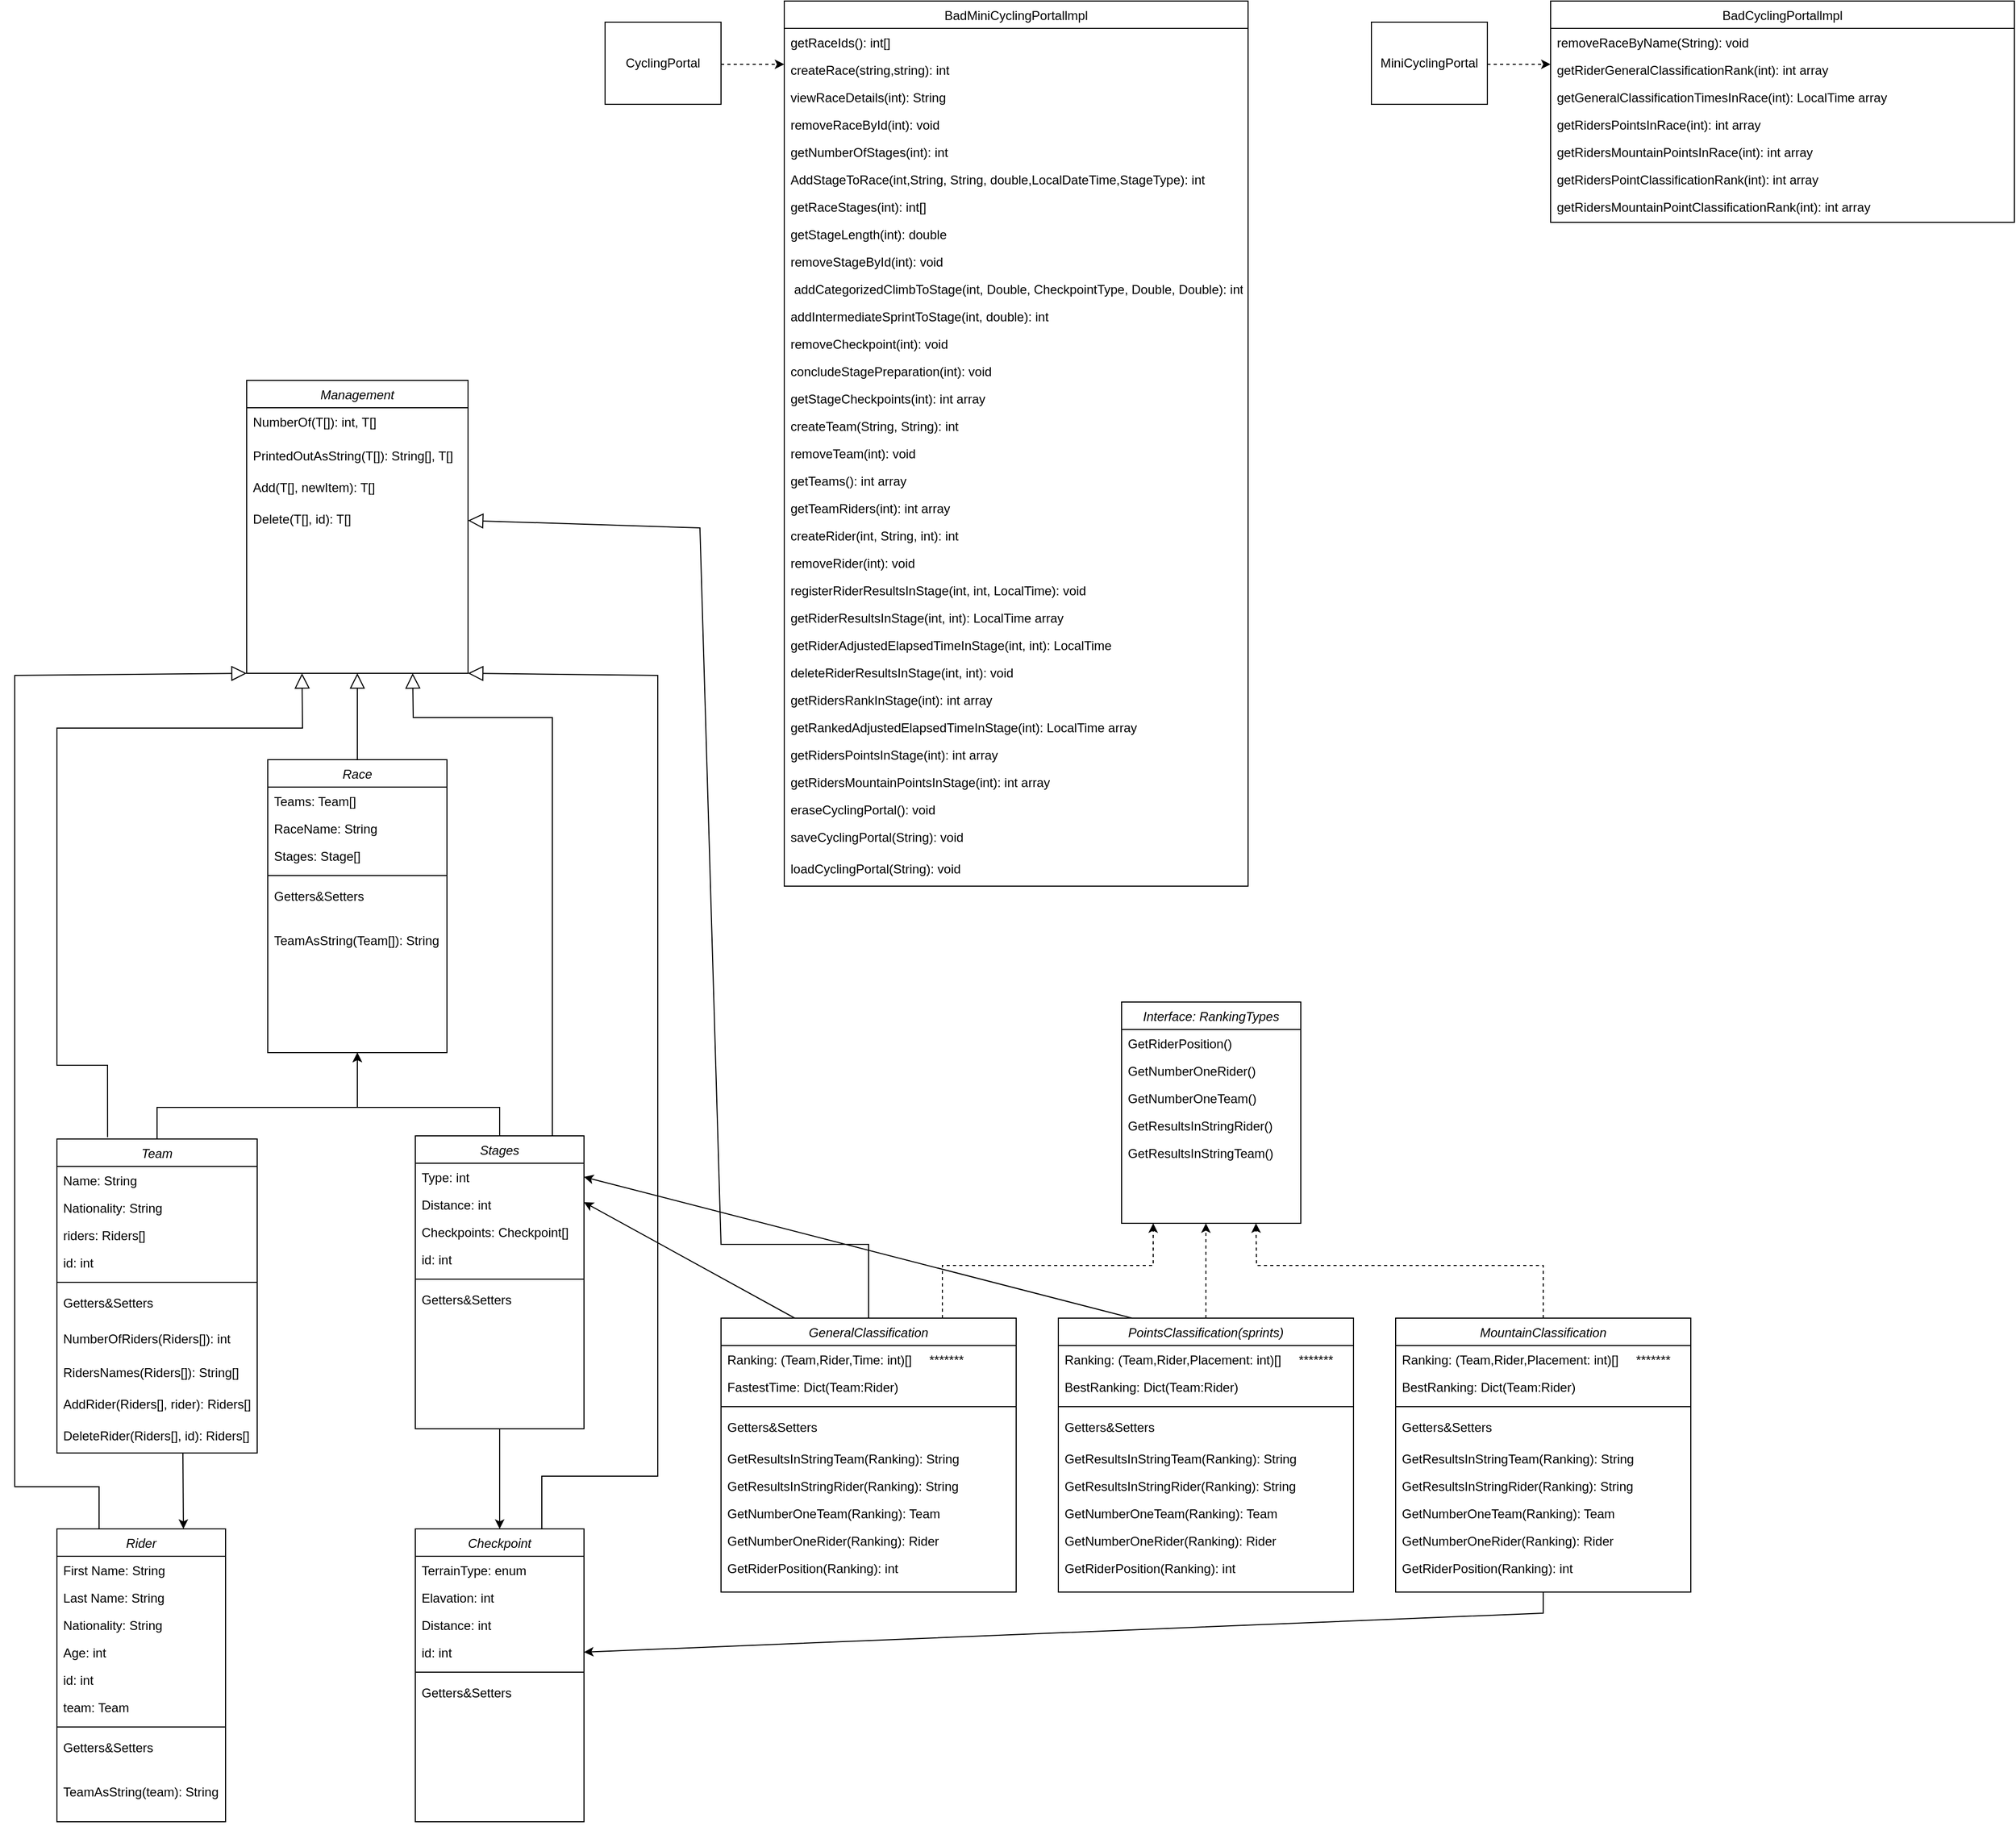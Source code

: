 <mxfile version="24.0.0" type="google">
  <diagram id="C5RBs43oDa-KdzZeNtuy" name="Page-1">
    <mxGraphModel grid="1" page="1" gridSize="10" guides="1" tooltips="1" connect="1" arrows="1" fold="1" pageScale="1" pageWidth="827" pageHeight="1169" math="0" shadow="0">
      <root>
        <mxCell id="WIyWlLk6GJQsqaUBKTNV-0" />
        <mxCell id="WIyWlLk6GJQsqaUBKTNV-1" parent="WIyWlLk6GJQsqaUBKTNV-0" />
        <mxCell id="zkfFHV4jXpPFQw0GAbJ--17" value="BadMiniCyclingPortallmpl" style="swimlane;fontStyle=0;align=center;verticalAlign=top;childLayout=stackLayout;horizontal=1;startSize=26;horizontalStack=0;resizeParent=1;resizeLast=0;collapsible=1;marginBottom=0;rounded=0;shadow=0;strokeWidth=1;" vertex="1" parent="WIyWlLk6GJQsqaUBKTNV-1">
          <mxGeometry x="100" y="30" width="440" height="840" as="geometry">
            <mxRectangle x="550" y="140" width="160" height="26" as="alternateBounds" />
          </mxGeometry>
        </mxCell>
        <mxCell id="zkfFHV4jXpPFQw0GAbJ--18" value="getRaceIds(): int[]" style="text;align=left;verticalAlign=top;spacingLeft=4;spacingRight=4;overflow=hidden;rotatable=0;points=[[0,0.5],[1,0.5]];portConstraint=eastwest;" vertex="1" parent="zkfFHV4jXpPFQw0GAbJ--17">
          <mxGeometry y="26" width="440" height="26" as="geometry" />
        </mxCell>
        <mxCell id="zkfFHV4jXpPFQw0GAbJ--19" value="createRace(string,string): int" style="text;align=left;verticalAlign=top;spacingLeft=4;spacingRight=4;overflow=hidden;rotatable=0;points=[[0,0.5],[1,0.5]];portConstraint=eastwest;rounded=0;shadow=0;html=0;" vertex="1" parent="zkfFHV4jXpPFQw0GAbJ--17">
          <mxGeometry y="52" width="440" height="26" as="geometry" />
        </mxCell>
        <mxCell id="zkfFHV4jXpPFQw0GAbJ--20" value="viewRaceDetails(int): String" style="text;align=left;verticalAlign=top;spacingLeft=4;spacingRight=4;overflow=hidden;rotatable=0;points=[[0,0.5],[1,0.5]];portConstraint=eastwest;rounded=0;shadow=0;html=0;" vertex="1" parent="zkfFHV4jXpPFQw0GAbJ--17">
          <mxGeometry y="78" width="440" height="26" as="geometry" />
        </mxCell>
        <mxCell id="zkfFHV4jXpPFQw0GAbJ--21" value="removeRaceById(int): void" style="text;align=left;verticalAlign=top;spacingLeft=4;spacingRight=4;overflow=hidden;rotatable=0;points=[[0,0.5],[1,0.5]];portConstraint=eastwest;rounded=0;shadow=0;html=0;" vertex="1" parent="zkfFHV4jXpPFQw0GAbJ--17">
          <mxGeometry y="104" width="440" height="26" as="geometry" />
        </mxCell>
        <mxCell id="zkfFHV4jXpPFQw0GAbJ--22" value="getNumberOfStages(int): int &#xa;" style="text;align=left;verticalAlign=top;spacingLeft=4;spacingRight=4;overflow=hidden;rotatable=0;points=[[0,0.5],[1,0.5]];portConstraint=eastwest;rounded=0;shadow=0;html=0;" vertex="1" parent="zkfFHV4jXpPFQw0GAbJ--17">
          <mxGeometry y="130" width="440" height="26" as="geometry" />
        </mxCell>
        <mxCell id="aWNSSflleup9wWjrLawX-42" value="AddStageToRace(int,String, String, double,LocalDateTime,StageType): int &#xa;" style="text;align=left;verticalAlign=top;spacingLeft=4;spacingRight=4;overflow=hidden;rotatable=0;points=[[0,0.5],[1,0.5]];portConstraint=eastwest;rounded=0;shadow=0;html=0;" vertex="1" parent="zkfFHV4jXpPFQw0GAbJ--17">
          <mxGeometry y="156" width="440" height="26" as="geometry" />
        </mxCell>
        <mxCell id="aWNSSflleup9wWjrLawX-43" value="getRaceStages(int): int[]" style="text;align=left;verticalAlign=top;spacingLeft=4;spacingRight=4;overflow=hidden;rotatable=0;points=[[0,0.5],[1,0.5]];portConstraint=eastwest;rounded=0;shadow=0;html=0;" vertex="1" parent="zkfFHV4jXpPFQw0GAbJ--17">
          <mxGeometry y="182" width="440" height="26" as="geometry" />
        </mxCell>
        <mxCell id="aWNSSflleup9wWjrLawX-44" value="getStageLength(int): double" style="text;align=left;verticalAlign=top;spacingLeft=4;spacingRight=4;overflow=hidden;rotatable=0;points=[[0,0.5],[1,0.5]];portConstraint=eastwest;rounded=0;shadow=0;html=0;" vertex="1" parent="zkfFHV4jXpPFQw0GAbJ--17">
          <mxGeometry y="208" width="440" height="26" as="geometry" />
        </mxCell>
        <mxCell id="aWNSSflleup9wWjrLawX-45" value="removeStageById(int): void&#xa;" style="text;align=left;verticalAlign=top;spacingLeft=4;spacingRight=4;overflow=hidden;rotatable=0;points=[[0,0.5],[1,0.5]];portConstraint=eastwest;rounded=0;shadow=0;html=0;" vertex="1" parent="zkfFHV4jXpPFQw0GAbJ--17">
          <mxGeometry y="234" width="440" height="26" as="geometry" />
        </mxCell>
        <mxCell id="qLTVdEFaLlppkx6XKRaZ-4" value=" addCategorizedClimbToStage(int, Double, CheckpointType, Double, Double): int" style="text;align=left;verticalAlign=top;spacingLeft=4;spacingRight=4;overflow=hidden;rotatable=0;points=[[0,0.5],[1,0.5]];portConstraint=eastwest;rounded=0;shadow=0;html=0;" vertex="1" parent="zkfFHV4jXpPFQw0GAbJ--17">
          <mxGeometry y="260" width="440" height="26" as="geometry" />
        </mxCell>
        <mxCell id="qLTVdEFaLlppkx6XKRaZ-3" value="addIntermediateSprintToStage(int, double): int" style="text;align=left;verticalAlign=top;spacingLeft=4;spacingRight=4;overflow=hidden;rotatable=0;points=[[0,0.5],[1,0.5]];portConstraint=eastwest;rounded=0;shadow=0;html=0;" vertex="1" parent="zkfFHV4jXpPFQw0GAbJ--17">
          <mxGeometry y="286" width="440" height="26" as="geometry" />
        </mxCell>
        <mxCell id="qLTVdEFaLlppkx6XKRaZ-1" value="removeCheckpoint(int): void" style="text;align=left;verticalAlign=top;spacingLeft=4;spacingRight=4;overflow=hidden;rotatable=0;points=[[0,0.5],[1,0.5]];portConstraint=eastwest;rounded=0;shadow=0;html=0;" vertex="1" parent="zkfFHV4jXpPFQw0GAbJ--17">
          <mxGeometry y="312" width="440" height="26" as="geometry" />
        </mxCell>
        <mxCell id="qLTVdEFaLlppkx6XKRaZ-2" value="concludeStagePreparation(int): void" style="text;align=left;verticalAlign=top;spacingLeft=4;spacingRight=4;overflow=hidden;rotatable=0;points=[[0,0.5],[1,0.5]];portConstraint=eastwest;rounded=0;shadow=0;html=0;" vertex="1" parent="zkfFHV4jXpPFQw0GAbJ--17">
          <mxGeometry y="338" width="440" height="26" as="geometry" />
        </mxCell>
        <mxCell id="qLTVdEFaLlppkx6XKRaZ-0" value="getStageCheckpoints(int): int array" style="text;align=left;verticalAlign=top;spacingLeft=4;spacingRight=4;overflow=hidden;rotatable=0;points=[[0,0.5],[1,0.5]];portConstraint=eastwest;rounded=0;shadow=0;html=0;" vertex="1" parent="zkfFHV4jXpPFQw0GAbJ--17">
          <mxGeometry y="364" width="440" height="26" as="geometry" />
        </mxCell>
        <mxCell id="qLTVdEFaLlppkx6XKRaZ-10" value="createTeam(String, String): int" style="text;align=left;verticalAlign=top;spacingLeft=4;spacingRight=4;overflow=hidden;rotatable=0;points=[[0,0.5],[1,0.5]];portConstraint=eastwest;rounded=0;shadow=0;html=0;" vertex="1" parent="zkfFHV4jXpPFQw0GAbJ--17">
          <mxGeometry y="390" width="440" height="26" as="geometry" />
        </mxCell>
        <mxCell id="qLTVdEFaLlppkx6XKRaZ-9" value="removeTeam(int): void" style="text;align=left;verticalAlign=top;spacingLeft=4;spacingRight=4;overflow=hidden;rotatable=0;points=[[0,0.5],[1,0.5]];portConstraint=eastwest;rounded=0;shadow=0;html=0;" vertex="1" parent="zkfFHV4jXpPFQw0GAbJ--17">
          <mxGeometry y="416" width="440" height="26" as="geometry" />
        </mxCell>
        <mxCell id="qLTVdEFaLlppkx6XKRaZ-8" value="getTeams(): int array" style="text;align=left;verticalAlign=top;spacingLeft=4;spacingRight=4;overflow=hidden;rotatable=0;points=[[0,0.5],[1,0.5]];portConstraint=eastwest;rounded=0;shadow=0;html=0;" vertex="1" parent="zkfFHV4jXpPFQw0GAbJ--17">
          <mxGeometry y="442" width="440" height="26" as="geometry" />
        </mxCell>
        <mxCell id="qLTVdEFaLlppkx6XKRaZ-7" value="getTeamRiders(int): int array" style="text;align=left;verticalAlign=top;spacingLeft=4;spacingRight=4;overflow=hidden;rotatable=0;points=[[0,0.5],[1,0.5]];portConstraint=eastwest;rounded=0;shadow=0;html=0;" vertex="1" parent="zkfFHV4jXpPFQw0GAbJ--17">
          <mxGeometry y="468" width="440" height="26" as="geometry" />
        </mxCell>
        <mxCell id="qLTVdEFaLlppkx6XKRaZ-6" value="createRider(int, String, int): int" style="text;align=left;verticalAlign=top;spacingLeft=4;spacingRight=4;overflow=hidden;rotatable=0;points=[[0,0.5],[1,0.5]];portConstraint=eastwest;rounded=0;shadow=0;html=0;" vertex="1" parent="zkfFHV4jXpPFQw0GAbJ--17">
          <mxGeometry y="494" width="440" height="26" as="geometry" />
        </mxCell>
        <mxCell id="qLTVdEFaLlppkx6XKRaZ-5" value="removeRider(int): void" style="text;align=left;verticalAlign=top;spacingLeft=4;spacingRight=4;overflow=hidden;rotatable=0;points=[[0,0.5],[1,0.5]];portConstraint=eastwest;rounded=0;shadow=0;html=0;" vertex="1" parent="zkfFHV4jXpPFQw0GAbJ--17">
          <mxGeometry y="520" width="440" height="26" as="geometry" />
        </mxCell>
        <mxCell id="qLTVdEFaLlppkx6XKRaZ-13" value="registerRiderResultsInStage(int, int, LocalTime): void" style="text;align=left;verticalAlign=top;spacingLeft=4;spacingRight=4;overflow=hidden;rotatable=0;points=[[0,0.5],[1,0.5]];portConstraint=eastwest;rounded=0;shadow=0;html=0;" vertex="1" parent="zkfFHV4jXpPFQw0GAbJ--17">
          <mxGeometry y="546" width="440" height="26" as="geometry" />
        </mxCell>
        <mxCell id="qLTVdEFaLlppkx6XKRaZ-12" value="getRiderResultsInStage(int, int): LocalTime array" style="text;align=left;verticalAlign=top;spacingLeft=4;spacingRight=4;overflow=hidden;rotatable=0;points=[[0,0.5],[1,0.5]];portConstraint=eastwest;rounded=0;shadow=0;html=0;" vertex="1" parent="zkfFHV4jXpPFQw0GAbJ--17">
          <mxGeometry y="572" width="440" height="26" as="geometry" />
        </mxCell>
        <mxCell id="qLTVdEFaLlppkx6XKRaZ-11" value="getRiderAdjustedElapsedTimeInStage(int, int): LocalTime" style="text;align=left;verticalAlign=top;spacingLeft=4;spacingRight=4;overflow=hidden;rotatable=0;points=[[0,0.5],[1,0.5]];portConstraint=eastwest;rounded=0;shadow=0;html=0;" vertex="1" parent="zkfFHV4jXpPFQw0GAbJ--17">
          <mxGeometry y="598" width="440" height="26" as="geometry" />
        </mxCell>
        <mxCell id="qLTVdEFaLlppkx6XKRaZ-14" value="deleteRiderResultsInStage(int, int): void" style="text;align=left;verticalAlign=top;spacingLeft=4;spacingRight=4;overflow=hidden;rotatable=0;points=[[0,0.5],[1,0.5]];portConstraint=eastwest;rounded=0;shadow=0;html=0;" vertex="1" parent="zkfFHV4jXpPFQw0GAbJ--17">
          <mxGeometry y="624" width="440" height="26" as="geometry" />
        </mxCell>
        <mxCell id="qLTVdEFaLlppkx6XKRaZ-16" value="getRidersRankInStage(int): int array" style="text;align=left;verticalAlign=top;spacingLeft=4;spacingRight=4;overflow=hidden;rotatable=0;points=[[0,0.5],[1,0.5]];portConstraint=eastwest;rounded=0;shadow=0;html=0;" vertex="1" parent="zkfFHV4jXpPFQw0GAbJ--17">
          <mxGeometry y="650" width="440" height="26" as="geometry" />
        </mxCell>
        <mxCell id="qLTVdEFaLlppkx6XKRaZ-17" value="getRankedAdjustedElapsedTimeInStage(int): LocalTime array" style="text;align=left;verticalAlign=top;spacingLeft=4;spacingRight=4;overflow=hidden;rotatable=0;points=[[0,0.5],[1,0.5]];portConstraint=eastwest;rounded=0;shadow=0;html=0;" vertex="1" parent="zkfFHV4jXpPFQw0GAbJ--17">
          <mxGeometry y="676" width="440" height="26" as="geometry" />
        </mxCell>
        <mxCell id="qLTVdEFaLlppkx6XKRaZ-18" value="getRidersPointsInStage(int): int array" style="text;align=left;verticalAlign=top;spacingLeft=4;spacingRight=4;overflow=hidden;rotatable=0;points=[[0,0.5],[1,0.5]];portConstraint=eastwest;rounded=0;shadow=0;html=0;" vertex="1" parent="zkfFHV4jXpPFQw0GAbJ--17">
          <mxGeometry y="702" width="440" height="26" as="geometry" />
        </mxCell>
        <mxCell id="qLTVdEFaLlppkx6XKRaZ-19" value="getRidersMountainPointsInStage(int): int array" style="text;align=left;verticalAlign=top;spacingLeft=4;spacingRight=4;overflow=hidden;rotatable=0;points=[[0,0.5],[1,0.5]];portConstraint=eastwest;rounded=0;shadow=0;html=0;" vertex="1" parent="zkfFHV4jXpPFQw0GAbJ--17">
          <mxGeometry y="728" width="440" height="26" as="geometry" />
        </mxCell>
        <mxCell id="qLTVdEFaLlppkx6XKRaZ-20" value="eraseCyclingPortal(): void" style="text;align=left;verticalAlign=top;spacingLeft=4;spacingRight=4;overflow=hidden;rotatable=0;points=[[0,0.5],[1,0.5]];portConstraint=eastwest;rounded=0;shadow=0;html=0;" vertex="1" parent="zkfFHV4jXpPFQw0GAbJ--17">
          <mxGeometry y="754" width="440" height="26" as="geometry" />
        </mxCell>
        <mxCell id="qLTVdEFaLlppkx6XKRaZ-21" value="saveCyclingPortal(String): void" style="text;align=left;verticalAlign=top;spacingLeft=4;spacingRight=4;overflow=hidden;rotatable=0;points=[[0,0.5],[1,0.5]];portConstraint=eastwest;rounded=0;shadow=0;html=0;" vertex="1" parent="zkfFHV4jXpPFQw0GAbJ--17">
          <mxGeometry y="780" width="440" height="30" as="geometry" />
        </mxCell>
        <mxCell id="qLTVdEFaLlppkx6XKRaZ-23" value="loadCyclingPortal(String): void" style="text;align=left;verticalAlign=top;spacingLeft=4;spacingRight=4;overflow=hidden;rotatable=0;points=[[0,0.5],[1,0.5]];portConstraint=eastwest;rounded=0;shadow=0;html=0;" vertex="1" parent="zkfFHV4jXpPFQw0GAbJ--17">
          <mxGeometry y="810" width="440" height="30" as="geometry" />
        </mxCell>
        <mxCell id="aWNSSflleup9wWjrLawX-31" value="CyclingPortal" style="rounded=0;whiteSpace=wrap;html=1;" vertex="1" parent="WIyWlLk6GJQsqaUBKTNV-1">
          <mxGeometry x="-70" y="50" width="110" height="78" as="geometry" />
        </mxCell>
        <mxCell id="aWNSSflleup9wWjrLawX-32" value="" style="endArrow=classic;html=1;rounded=0;dashed=1;" edge="1" parent="WIyWlLk6GJQsqaUBKTNV-1">
          <mxGeometry width="50" height="50" relative="1" as="geometry">
            <mxPoint x="40" y="90" as="sourcePoint" />
            <mxPoint x="100" y="90" as="targetPoint" />
          </mxGeometry>
        </mxCell>
        <mxCell id="qLTVdEFaLlppkx6XKRaZ-24" value="BadCyclingPortallmpl" style="swimlane;fontStyle=0;align=center;verticalAlign=top;childLayout=stackLayout;horizontal=1;startSize=26;horizontalStack=0;resizeParent=1;resizeLast=0;collapsible=1;marginBottom=0;rounded=0;shadow=0;strokeWidth=1;" vertex="1" parent="WIyWlLk6GJQsqaUBKTNV-1">
          <mxGeometry x="827" y="30" width="440" height="210" as="geometry">
            <mxRectangle x="550" y="140" width="160" height="26" as="alternateBounds" />
          </mxGeometry>
        </mxCell>
        <mxCell id="qLTVdEFaLlppkx6XKRaZ-25" value="removeRaceByName(String): void" style="text;align=left;verticalAlign=top;spacingLeft=4;spacingRight=4;overflow=hidden;rotatable=0;points=[[0,0.5],[1,0.5]];portConstraint=eastwest;" vertex="1" parent="qLTVdEFaLlppkx6XKRaZ-24">
          <mxGeometry y="26" width="440" height="26" as="geometry" />
        </mxCell>
        <mxCell id="qLTVdEFaLlppkx6XKRaZ-26" value="getRiderGeneralClassificationRank(int): int array" style="text;align=left;verticalAlign=top;spacingLeft=4;spacingRight=4;overflow=hidden;rotatable=0;points=[[0,0.5],[1,0.5]];portConstraint=eastwest;rounded=0;shadow=0;html=0;" vertex="1" parent="qLTVdEFaLlppkx6XKRaZ-24">
          <mxGeometry y="52" width="440" height="26" as="geometry" />
        </mxCell>
        <mxCell id="qLTVdEFaLlppkx6XKRaZ-27" value="getGeneralClassificationTimesInRace(int): LocalTime array" style="text;align=left;verticalAlign=top;spacingLeft=4;spacingRight=4;overflow=hidden;rotatable=0;points=[[0,0.5],[1,0.5]];portConstraint=eastwest;rounded=0;shadow=0;html=0;" vertex="1" parent="qLTVdEFaLlppkx6XKRaZ-24">
          <mxGeometry y="78" width="440" height="26" as="geometry" />
        </mxCell>
        <mxCell id="qLTVdEFaLlppkx6XKRaZ-28" value="getRidersPointsInRace(int): int array" style="text;align=left;verticalAlign=top;spacingLeft=4;spacingRight=4;overflow=hidden;rotatable=0;points=[[0,0.5],[1,0.5]];portConstraint=eastwest;rounded=0;shadow=0;html=0;" vertex="1" parent="qLTVdEFaLlppkx6XKRaZ-24">
          <mxGeometry y="104" width="440" height="26" as="geometry" />
        </mxCell>
        <mxCell id="qLTVdEFaLlppkx6XKRaZ-29" value="getRidersMountainPointsInRace(int): int array" style="text;align=left;verticalAlign=top;spacingLeft=4;spacingRight=4;overflow=hidden;rotatable=0;points=[[0,0.5],[1,0.5]];portConstraint=eastwest;rounded=0;shadow=0;html=0;" vertex="1" parent="qLTVdEFaLlppkx6XKRaZ-24">
          <mxGeometry y="130" width="440" height="26" as="geometry" />
        </mxCell>
        <mxCell id="qLTVdEFaLlppkx6XKRaZ-30" value="getRidersPointClassificationRank(int): int array" style="text;align=left;verticalAlign=top;spacingLeft=4;spacingRight=4;overflow=hidden;rotatable=0;points=[[0,0.5],[1,0.5]];portConstraint=eastwest;rounded=0;shadow=0;html=0;" vertex="1" parent="qLTVdEFaLlppkx6XKRaZ-24">
          <mxGeometry y="156" width="440" height="26" as="geometry" />
        </mxCell>
        <mxCell id="qLTVdEFaLlppkx6XKRaZ-31" value="getRidersMountainPointClassificationRank(int): int array" style="text;align=left;verticalAlign=top;spacingLeft=4;spacingRight=4;overflow=hidden;rotatable=0;points=[[0,0.5],[1,0.5]];portConstraint=eastwest;rounded=0;shadow=0;html=0;" vertex="1" parent="qLTVdEFaLlppkx6XKRaZ-24">
          <mxGeometry y="182" width="440" height="26" as="geometry" />
        </mxCell>
        <mxCell id="qLTVdEFaLlppkx6XKRaZ-56" value="MiniCyclingPortal" style="rounded=0;whiteSpace=wrap;html=1;" vertex="1" parent="WIyWlLk6GJQsqaUBKTNV-1">
          <mxGeometry x="657" y="50" width="110" height="78" as="geometry" />
        </mxCell>
        <mxCell id="qLTVdEFaLlppkx6XKRaZ-57" value="" style="endArrow=classic;html=1;rounded=0;dashed=1;" edge="1" parent="WIyWlLk6GJQsqaUBKTNV-1">
          <mxGeometry width="50" height="50" relative="1" as="geometry">
            <mxPoint x="767" y="90" as="sourcePoint" />
            <mxPoint x="827" y="90" as="targetPoint" />
          </mxGeometry>
        </mxCell>
        <mxCell id="aaVzcD2_fwo34WTeyBTf-11" value="Team" style="swimlane;fontStyle=2;align=center;verticalAlign=top;childLayout=stackLayout;horizontal=1;startSize=26;horizontalStack=0;resizeParent=1;resizeLast=0;collapsible=1;marginBottom=0;rounded=0;shadow=0;strokeWidth=1;" vertex="1" parent="WIyWlLk6GJQsqaUBKTNV-1">
          <mxGeometry x="-590" y="1110" width="190" height="298" as="geometry">
            <mxRectangle x="230" y="140" width="160" height="26" as="alternateBounds" />
          </mxGeometry>
        </mxCell>
        <mxCell id="aaVzcD2_fwo34WTeyBTf-12" value="Name: String" style="text;align=left;verticalAlign=top;spacingLeft=4;spacingRight=4;overflow=hidden;rotatable=0;points=[[0,0.5],[1,0.5]];portConstraint=eastwest;" vertex="1" parent="aaVzcD2_fwo34WTeyBTf-11">
          <mxGeometry y="26" width="190" height="26" as="geometry" />
        </mxCell>
        <mxCell id="aaVzcD2_fwo34WTeyBTf-14" value="Nationality: String" style="text;align=left;verticalAlign=top;spacingLeft=4;spacingRight=4;overflow=hidden;rotatable=0;points=[[0,0.5],[1,0.5]];portConstraint=eastwest;rounded=0;shadow=0;html=0;" vertex="1" parent="aaVzcD2_fwo34WTeyBTf-11">
          <mxGeometry y="52" width="190" height="26" as="geometry" />
        </mxCell>
        <mxCell id="aaVzcD2_fwo34WTeyBTf-16" value="riders: Riders[]" style="text;align=left;verticalAlign=top;spacingLeft=4;spacingRight=4;overflow=hidden;rotatable=0;points=[[0,0.5],[1,0.5]];portConstraint=eastwest;rounded=0;shadow=0;html=0;" vertex="1" parent="aaVzcD2_fwo34WTeyBTf-11">
          <mxGeometry y="78" width="190" height="26" as="geometry" />
        </mxCell>
        <mxCell id="aaVzcD2_fwo34WTeyBTf-97" value="id: int" style="text;align=left;verticalAlign=top;spacingLeft=4;spacingRight=4;overflow=hidden;rotatable=0;points=[[0,0.5],[1,0.5]];portConstraint=eastwest;rounded=0;shadow=0;html=0;" vertex="1" parent="aaVzcD2_fwo34WTeyBTf-11">
          <mxGeometry y="104" width="190" height="26" as="geometry" />
        </mxCell>
        <mxCell id="aaVzcD2_fwo34WTeyBTf-17" value="" style="line;html=1;strokeWidth=1;align=left;verticalAlign=middle;spacingTop=-1;spacingLeft=3;spacingRight=3;rotatable=0;labelPosition=right;points=[];portConstraint=eastwest;" vertex="1" parent="aaVzcD2_fwo34WTeyBTf-11">
          <mxGeometry y="130" width="190" height="12" as="geometry" />
        </mxCell>
        <mxCell id="aaVzcD2_fwo34WTeyBTf-18" value="Getters&amp;Setters" style="text;align=left;verticalAlign=top;spacingLeft=4;spacingRight=4;overflow=hidden;rotatable=0;points=[[0,0.5],[1,0.5]];portConstraint=eastwest;" vertex="1" parent="aaVzcD2_fwo34WTeyBTf-11">
          <mxGeometry y="142" width="190" height="34" as="geometry" />
        </mxCell>
        <mxCell id="aaVzcD2_fwo34WTeyBTf-19" value="NumberOfRiders(Riders[]): int" style="text;align=left;verticalAlign=top;spacingLeft=4;spacingRight=4;overflow=hidden;rotatable=0;points=[[0,0.5],[1,0.5]];portConstraint=eastwest;" vertex="1" parent="aaVzcD2_fwo34WTeyBTf-11">
          <mxGeometry y="176" width="190" height="32" as="geometry" />
        </mxCell>
        <mxCell id="aaVzcD2_fwo34WTeyBTf-20" value="RidersNames(Riders[]): String[]" style="text;align=left;verticalAlign=top;spacingLeft=4;spacingRight=4;overflow=hidden;rotatable=0;points=[[0,0.5],[1,0.5]];portConstraint=eastwest;" vertex="1" parent="aaVzcD2_fwo34WTeyBTf-11">
          <mxGeometry y="208" width="190" height="30" as="geometry" />
        </mxCell>
        <mxCell id="aaVzcD2_fwo34WTeyBTf-22" value="AddRider(Riders[], rider): Riders[]" style="text;align=left;verticalAlign=top;spacingLeft=4;spacingRight=4;overflow=hidden;rotatable=0;points=[[0,0.5],[1,0.5]];portConstraint=eastwest;" vertex="1" parent="aaVzcD2_fwo34WTeyBTf-11">
          <mxGeometry y="238" width="190" height="30" as="geometry" />
        </mxCell>
        <mxCell id="aaVzcD2_fwo34WTeyBTf-23" value="DeleteRider(Riders[], id): Riders[]" style="text;align=left;verticalAlign=top;spacingLeft=4;spacingRight=4;overflow=hidden;rotatable=0;points=[[0,0.5],[1,0.5]];portConstraint=eastwest;" vertex="1" parent="aaVzcD2_fwo34WTeyBTf-11">
          <mxGeometry y="268" width="190" height="30" as="geometry" />
        </mxCell>
        <mxCell id="aaVzcD2_fwo34WTeyBTf-33" value="Race" style="swimlane;fontStyle=2;align=center;verticalAlign=top;childLayout=stackLayout;horizontal=1;startSize=26;horizontalStack=0;resizeParent=1;resizeLast=0;collapsible=1;marginBottom=0;rounded=0;shadow=0;strokeWidth=1;" vertex="1" parent="WIyWlLk6GJQsqaUBKTNV-1">
          <mxGeometry x="-390" y="750" width="170" height="278" as="geometry">
            <mxRectangle x="230" y="140" width="160" height="26" as="alternateBounds" />
          </mxGeometry>
        </mxCell>
        <mxCell id="aaVzcD2_fwo34WTeyBTf-34" value="Teams: Team[]" style="text;align=left;verticalAlign=top;spacingLeft=4;spacingRight=4;overflow=hidden;rotatable=0;points=[[0,0.5],[1,0.5]];portConstraint=eastwest;" vertex="1" parent="aaVzcD2_fwo34WTeyBTf-33">
          <mxGeometry y="26" width="170" height="26" as="geometry" />
        </mxCell>
        <mxCell id="aaVzcD2_fwo34WTeyBTf-35" value="RaceName: String" style="text;align=left;verticalAlign=top;spacingLeft=4;spacingRight=4;overflow=hidden;rotatable=0;points=[[0,0.5],[1,0.5]];portConstraint=eastwest;rounded=0;shadow=0;html=0;" vertex="1" parent="aaVzcD2_fwo34WTeyBTf-33">
          <mxGeometry y="52" width="170" height="26" as="geometry" />
        </mxCell>
        <mxCell id="aaVzcD2_fwo34WTeyBTf-38" value="Stages: Stage[]" style="text;align=left;verticalAlign=top;spacingLeft=4;spacingRight=4;overflow=hidden;rotatable=0;points=[[0,0.5],[1,0.5]];portConstraint=eastwest;rounded=0;shadow=0;html=0;" vertex="1" parent="aaVzcD2_fwo34WTeyBTf-33">
          <mxGeometry y="78" width="170" height="26" as="geometry" />
        </mxCell>
        <mxCell id="aaVzcD2_fwo34WTeyBTf-40" value="" style="line;html=1;strokeWidth=1;align=left;verticalAlign=middle;spacingTop=-1;spacingLeft=3;spacingRight=3;rotatable=0;labelPosition=right;points=[];portConstraint=eastwest;" vertex="1" parent="aaVzcD2_fwo34WTeyBTf-33">
          <mxGeometry y="104" width="170" height="12" as="geometry" />
        </mxCell>
        <mxCell id="aaVzcD2_fwo34WTeyBTf-41" value="Getters&amp;Setters" style="text;align=left;verticalAlign=top;spacingLeft=4;spacingRight=4;overflow=hidden;rotatable=0;points=[[0,0.5],[1,0.5]];portConstraint=eastwest;" vertex="1" parent="aaVzcD2_fwo34WTeyBTf-33">
          <mxGeometry y="116" width="170" height="42" as="geometry" />
        </mxCell>
        <mxCell id="aaVzcD2_fwo34WTeyBTf-42" value="TeamAsString(Team[]): String" style="text;align=left;verticalAlign=top;spacingLeft=4;spacingRight=4;overflow=hidden;rotatable=0;points=[[0,0.5],[1,0.5]];portConstraint=eastwest;" vertex="1" parent="aaVzcD2_fwo34WTeyBTf-33">
          <mxGeometry y="158" width="170" height="42" as="geometry" />
        </mxCell>
        <mxCell id="aaVzcD2_fwo34WTeyBTf-46" value="Rider" style="swimlane;fontStyle=2;align=center;verticalAlign=top;childLayout=stackLayout;horizontal=1;startSize=26;horizontalStack=0;resizeParent=1;resizeLast=0;collapsible=1;marginBottom=0;rounded=0;shadow=0;strokeWidth=1;" vertex="1" parent="WIyWlLk6GJQsqaUBKTNV-1">
          <mxGeometry x="-590" y="1480" width="160" height="278" as="geometry">
            <mxRectangle x="230" y="140" width="160" height="26" as="alternateBounds" />
          </mxGeometry>
        </mxCell>
        <mxCell id="aaVzcD2_fwo34WTeyBTf-47" value="First Name: String" style="text;align=left;verticalAlign=top;spacingLeft=4;spacingRight=4;overflow=hidden;rotatable=0;points=[[0,0.5],[1,0.5]];portConstraint=eastwest;" vertex="1" parent="aaVzcD2_fwo34WTeyBTf-46">
          <mxGeometry y="26" width="160" height="26" as="geometry" />
        </mxCell>
        <mxCell id="aaVzcD2_fwo34WTeyBTf-48" value="Last Name: String" style="text;align=left;verticalAlign=top;spacingLeft=4;spacingRight=4;overflow=hidden;rotatable=0;points=[[0,0.5],[1,0.5]];portConstraint=eastwest;rounded=0;shadow=0;html=0;" vertex="1" parent="aaVzcD2_fwo34WTeyBTf-46">
          <mxGeometry y="52" width="160" height="26" as="geometry" />
        </mxCell>
        <mxCell id="aaVzcD2_fwo34WTeyBTf-49" value="Nationality: String" style="text;align=left;verticalAlign=top;spacingLeft=4;spacingRight=4;overflow=hidden;rotatable=0;points=[[0,0.5],[1,0.5]];portConstraint=eastwest;rounded=0;shadow=0;html=0;" vertex="1" parent="aaVzcD2_fwo34WTeyBTf-46">
          <mxGeometry y="78" width="160" height="26" as="geometry" />
        </mxCell>
        <mxCell id="aaVzcD2_fwo34WTeyBTf-50" value="Age: int" style="text;align=left;verticalAlign=top;spacingLeft=4;spacingRight=4;overflow=hidden;rotatable=0;points=[[0,0.5],[1,0.5]];portConstraint=eastwest;rounded=0;shadow=0;html=0;" vertex="1" parent="aaVzcD2_fwo34WTeyBTf-46">
          <mxGeometry y="104" width="160" height="26" as="geometry" />
        </mxCell>
        <mxCell id="aaVzcD2_fwo34WTeyBTf-51" value="id: int" style="text;align=left;verticalAlign=top;spacingLeft=4;spacingRight=4;overflow=hidden;rotatable=0;points=[[0,0.5],[1,0.5]];portConstraint=eastwest;rounded=0;shadow=0;html=0;" vertex="1" parent="aaVzcD2_fwo34WTeyBTf-46">
          <mxGeometry y="130" width="160" height="26" as="geometry" />
        </mxCell>
        <mxCell id="aaVzcD2_fwo34WTeyBTf-52" value="team: Team" style="text;align=left;verticalAlign=top;spacingLeft=4;spacingRight=4;overflow=hidden;rotatable=0;points=[[0,0.5],[1,0.5]];portConstraint=eastwest;rounded=0;shadow=0;html=0;fontStyle=0" vertex="1" parent="aaVzcD2_fwo34WTeyBTf-46">
          <mxGeometry y="156" width="160" height="26" as="geometry" />
        </mxCell>
        <mxCell id="aaVzcD2_fwo34WTeyBTf-53" value="" style="line;html=1;strokeWidth=1;align=left;verticalAlign=middle;spacingTop=-1;spacingLeft=3;spacingRight=3;rotatable=0;labelPosition=right;points=[];portConstraint=eastwest;" vertex="1" parent="aaVzcD2_fwo34WTeyBTf-46">
          <mxGeometry y="182" width="160" height="12" as="geometry" />
        </mxCell>
        <mxCell id="aaVzcD2_fwo34WTeyBTf-54" value="Getters&amp;Setters" style="text;align=left;verticalAlign=top;spacingLeft=4;spacingRight=4;overflow=hidden;rotatable=0;points=[[0,0.5],[1,0.5]];portConstraint=eastwest;" vertex="1" parent="aaVzcD2_fwo34WTeyBTf-46">
          <mxGeometry y="194" width="160" height="42" as="geometry" />
        </mxCell>
        <mxCell id="aaVzcD2_fwo34WTeyBTf-55" value="TeamAsString(team): String" style="text;align=left;verticalAlign=top;spacingLeft=4;spacingRight=4;overflow=hidden;rotatable=0;points=[[0,0.5],[1,0.5]];portConstraint=eastwest;" vertex="1" parent="aaVzcD2_fwo34WTeyBTf-46">
          <mxGeometry y="236" width="160" height="42" as="geometry" />
        </mxCell>
        <mxCell id="aaVzcD2_fwo34WTeyBTf-57" value="Stages" style="swimlane;fontStyle=2;align=center;verticalAlign=top;childLayout=stackLayout;horizontal=1;startSize=26;horizontalStack=0;resizeParent=1;resizeLast=0;collapsible=1;marginBottom=0;rounded=0;shadow=0;strokeWidth=1;" vertex="1" parent="WIyWlLk6GJQsqaUBKTNV-1">
          <mxGeometry x="-250" y="1107" width="160" height="278" as="geometry">
            <mxRectangle x="230" y="140" width="160" height="26" as="alternateBounds" />
          </mxGeometry>
        </mxCell>
        <mxCell id="aaVzcD2_fwo34WTeyBTf-58" value="Type: int" style="text;align=left;verticalAlign=top;spacingLeft=4;spacingRight=4;overflow=hidden;rotatable=0;points=[[0,0.5],[1,0.5]];portConstraint=eastwest;" vertex="1" parent="aaVzcD2_fwo34WTeyBTf-57">
          <mxGeometry y="26" width="160" height="26" as="geometry" />
        </mxCell>
        <mxCell id="aaVzcD2_fwo34WTeyBTf-59" value="Distance: int" style="text;align=left;verticalAlign=top;spacingLeft=4;spacingRight=4;overflow=hidden;rotatable=0;points=[[0,0.5],[1,0.5]];portConstraint=eastwest;rounded=0;shadow=0;html=0;" vertex="1" parent="aaVzcD2_fwo34WTeyBTf-57">
          <mxGeometry y="52" width="160" height="26" as="geometry" />
        </mxCell>
        <mxCell id="aaVzcD2_fwo34WTeyBTf-60" value="Checkpoints: Checkpoint[]" style="text;align=left;verticalAlign=top;spacingLeft=4;spacingRight=4;overflow=hidden;rotatable=0;points=[[0,0.5],[1,0.5]];portConstraint=eastwest;rounded=0;shadow=0;html=0;" vertex="1" parent="aaVzcD2_fwo34WTeyBTf-57">
          <mxGeometry y="78" width="160" height="26" as="geometry" />
        </mxCell>
        <mxCell id="aaVzcD2_fwo34WTeyBTf-98" value="id: int" style="text;align=left;verticalAlign=top;spacingLeft=4;spacingRight=4;overflow=hidden;rotatable=0;points=[[0,0.5],[1,0.5]];portConstraint=eastwest;rounded=0;shadow=0;html=0;" vertex="1" parent="aaVzcD2_fwo34WTeyBTf-57">
          <mxGeometry y="104" width="160" height="26" as="geometry" />
        </mxCell>
        <mxCell id="aaVzcD2_fwo34WTeyBTf-61" value="" style="line;html=1;strokeWidth=1;align=left;verticalAlign=middle;spacingTop=-1;spacingLeft=3;spacingRight=3;rotatable=0;labelPosition=right;points=[];portConstraint=eastwest;" vertex="1" parent="aaVzcD2_fwo34WTeyBTf-57">
          <mxGeometry y="130" width="160" height="12" as="geometry" />
        </mxCell>
        <mxCell id="aaVzcD2_fwo34WTeyBTf-62" value="Getters&amp;Setters" style="text;align=left;verticalAlign=top;spacingLeft=4;spacingRight=4;overflow=hidden;rotatable=0;points=[[0,0.5],[1,0.5]];portConstraint=eastwest;" vertex="1" parent="aaVzcD2_fwo34WTeyBTf-57">
          <mxGeometry y="142" width="160" height="28" as="geometry" />
        </mxCell>
        <mxCell id="aaVzcD2_fwo34WTeyBTf-71" value="" style="endArrow=classic;html=1;rounded=0;entryX=0.5;entryY=0;entryDx=0;entryDy=0;" edge="1" parent="aaVzcD2_fwo34WTeyBTf-57" target="aaVzcD2_fwo34WTeyBTf-64">
          <mxGeometry width="50" height="50" relative="1" as="geometry">
            <mxPoint x="80" y="278" as="sourcePoint" />
            <mxPoint x="130" y="228" as="targetPoint" />
          </mxGeometry>
        </mxCell>
        <mxCell id="aaVzcD2_fwo34WTeyBTf-64" value="Checkpoint" style="swimlane;fontStyle=2;align=center;verticalAlign=top;childLayout=stackLayout;horizontal=1;startSize=26;horizontalStack=0;resizeParent=1;resizeLast=0;collapsible=1;marginBottom=0;rounded=0;shadow=0;strokeWidth=1;" vertex="1" parent="WIyWlLk6GJQsqaUBKTNV-1">
          <mxGeometry x="-250" y="1480" width="160" height="278" as="geometry">
            <mxRectangle x="230" y="140" width="160" height="26" as="alternateBounds" />
          </mxGeometry>
        </mxCell>
        <mxCell id="aaVzcD2_fwo34WTeyBTf-66" value="TerrainType: enum" style="text;align=left;verticalAlign=top;spacingLeft=4;spacingRight=4;overflow=hidden;rotatable=0;points=[[0,0.5],[1,0.5]];portConstraint=eastwest;rounded=0;shadow=0;html=0;" vertex="1" parent="aaVzcD2_fwo34WTeyBTf-64">
          <mxGeometry y="26" width="160" height="26" as="geometry" />
        </mxCell>
        <mxCell id="aaVzcD2_fwo34WTeyBTf-67" value="Elavation: int" style="text;align=left;verticalAlign=top;spacingLeft=4;spacingRight=4;overflow=hidden;rotatable=0;points=[[0,0.5],[1,0.5]];portConstraint=eastwest;rounded=0;shadow=0;html=0;" vertex="1" parent="aaVzcD2_fwo34WTeyBTf-64">
          <mxGeometry y="52" width="160" height="26" as="geometry" />
        </mxCell>
        <mxCell id="aaVzcD2_fwo34WTeyBTf-113" value="Distance: int" style="text;align=left;verticalAlign=top;spacingLeft=4;spacingRight=4;overflow=hidden;rotatable=0;points=[[0,0.5],[1,0.5]];portConstraint=eastwest;rounded=0;shadow=0;html=0;" vertex="1" parent="aaVzcD2_fwo34WTeyBTf-64">
          <mxGeometry y="78" width="160" height="26" as="geometry" />
        </mxCell>
        <mxCell id="aaVzcD2_fwo34WTeyBTf-99" value="id: int" style="text;align=left;verticalAlign=top;spacingLeft=4;spacingRight=4;overflow=hidden;rotatable=0;points=[[0,0.5],[1,0.5]];portConstraint=eastwest;rounded=0;shadow=0;html=0;" vertex="1" parent="aaVzcD2_fwo34WTeyBTf-64">
          <mxGeometry y="104" width="160" height="26" as="geometry" />
        </mxCell>
        <mxCell id="aaVzcD2_fwo34WTeyBTf-68" value="" style="line;html=1;strokeWidth=1;align=left;verticalAlign=middle;spacingTop=-1;spacingLeft=3;spacingRight=3;rotatable=0;labelPosition=right;points=[];portConstraint=eastwest;" vertex="1" parent="aaVzcD2_fwo34WTeyBTf-64">
          <mxGeometry y="130" width="160" height="12" as="geometry" />
        </mxCell>
        <mxCell id="aaVzcD2_fwo34WTeyBTf-69" value="Getters&amp;Setters" style="text;align=left;verticalAlign=top;spacingLeft=4;spacingRight=4;overflow=hidden;rotatable=0;points=[[0,0.5],[1,0.5]];portConstraint=eastwest;" vertex="1" parent="aaVzcD2_fwo34WTeyBTf-64">
          <mxGeometry y="142" width="160" height="42" as="geometry" />
        </mxCell>
        <mxCell id="aaVzcD2_fwo34WTeyBTf-85" value="Management" style="swimlane;fontStyle=2;align=center;verticalAlign=top;childLayout=stackLayout;horizontal=1;startSize=26;horizontalStack=0;resizeParent=1;resizeLast=0;collapsible=1;marginBottom=0;rounded=0;shadow=0;strokeWidth=1;" vertex="1" parent="WIyWlLk6GJQsqaUBKTNV-1">
          <mxGeometry x="-410" y="390" width="210" height="278" as="geometry">
            <mxRectangle x="230" y="140" width="160" height="26" as="alternateBounds" />
          </mxGeometry>
        </mxCell>
        <mxCell id="aaVzcD2_fwo34WTeyBTf-92" value="NumberOf(T[]): int, T[]" style="text;align=left;verticalAlign=top;spacingLeft=4;spacingRight=4;overflow=hidden;rotatable=0;points=[[0,0.5],[1,0.5]];portConstraint=eastwest;" vertex="1" parent="aaVzcD2_fwo34WTeyBTf-85">
          <mxGeometry y="26" width="210" height="32" as="geometry" />
        </mxCell>
        <mxCell id="aaVzcD2_fwo34WTeyBTf-93" value="PrintedOutAsString(T[]): String[], T[]" style="text;align=left;verticalAlign=top;spacingLeft=4;spacingRight=4;overflow=hidden;rotatable=0;points=[[0,0.5],[1,0.5]];portConstraint=eastwest;" vertex="1" parent="aaVzcD2_fwo34WTeyBTf-85">
          <mxGeometry y="58" width="210" height="30" as="geometry" />
        </mxCell>
        <mxCell id="aaVzcD2_fwo34WTeyBTf-94" value="Add(T[], newItem): T[]" style="text;align=left;verticalAlign=top;spacingLeft=4;spacingRight=4;overflow=hidden;rotatable=0;points=[[0,0.5],[1,0.5]];portConstraint=eastwest;" vertex="1" parent="aaVzcD2_fwo34WTeyBTf-85">
          <mxGeometry y="88" width="210" height="30" as="geometry" />
        </mxCell>
        <mxCell id="aaVzcD2_fwo34WTeyBTf-95" value="Delete(T[], id): T[]" style="text;align=left;verticalAlign=top;spacingLeft=4;spacingRight=4;overflow=hidden;rotatable=0;points=[[0,0.5],[1,0.5]];portConstraint=eastwest;" vertex="1" parent="aaVzcD2_fwo34WTeyBTf-85">
          <mxGeometry y="118" width="210" height="30" as="geometry" />
        </mxCell>
        <mxCell id="aaVzcD2_fwo34WTeyBTf-104" value="" style="endArrow=block;endFill=0;endSize=12;html=1;rounded=0;entryX=0.5;entryY=1;entryDx=0;entryDy=0;exitX=0.5;exitY=0;exitDx=0;exitDy=0;" edge="1" parent="WIyWlLk6GJQsqaUBKTNV-1" source="aaVzcD2_fwo34WTeyBTf-33" target="aaVzcD2_fwo34WTeyBTf-85">
          <mxGeometry width="160" relative="1" as="geometry">
            <mxPoint x="-310" y="750" as="sourcePoint" />
            <mxPoint x="-150" y="750" as="targetPoint" />
          </mxGeometry>
        </mxCell>
        <mxCell id="aaVzcD2_fwo34WTeyBTf-105" value="" style="endArrow=classic;html=1;rounded=0;entryX=0.5;entryY=1;entryDx=0;entryDy=0;" edge="1" parent="WIyWlLk6GJQsqaUBKTNV-1" target="aaVzcD2_fwo34WTeyBTf-33">
          <mxGeometry width="50" height="50" relative="1" as="geometry">
            <mxPoint x="-170" y="1107" as="sourcePoint" />
            <mxPoint x="-120" y="1057" as="targetPoint" />
            <Array as="points">
              <mxPoint x="-170" y="1080" />
              <mxPoint x="-305" y="1080" />
            </Array>
          </mxGeometry>
        </mxCell>
        <mxCell id="aaVzcD2_fwo34WTeyBTf-106" value="" style="endArrow=classic;html=1;rounded=0;exitX=0.5;exitY=0;exitDx=0;exitDy=0;entryX=0.5;entryY=1;entryDx=0;entryDy=0;" edge="1" parent="WIyWlLk6GJQsqaUBKTNV-1" source="aaVzcD2_fwo34WTeyBTf-11" target="aaVzcD2_fwo34WTeyBTf-33">
          <mxGeometry width="50" height="50" relative="1" as="geometry">
            <mxPoint x="-500" y="1090" as="sourcePoint" />
            <mxPoint x="-450" y="1040" as="targetPoint" />
            <Array as="points">
              <mxPoint x="-495" y="1080" />
              <mxPoint x="-305" y="1080" />
            </Array>
          </mxGeometry>
        </mxCell>
        <mxCell id="aaVzcD2_fwo34WTeyBTf-107" value="" style="endArrow=block;endFill=0;endSize=12;html=1;rounded=0;entryX=0.25;entryY=1;entryDx=0;entryDy=0;exitX=0.253;exitY=-0.006;exitDx=0;exitDy=0;exitPerimeter=0;" edge="1" parent="WIyWlLk6GJQsqaUBKTNV-1" source="aaVzcD2_fwo34WTeyBTf-11" target="aaVzcD2_fwo34WTeyBTf-85">
          <mxGeometry width="160" relative="1" as="geometry">
            <mxPoint x="-370" y="760" as="sourcePoint" />
            <mxPoint x="-370" y="678" as="targetPoint" />
            <Array as="points">
              <mxPoint x="-542" y="1040" />
              <mxPoint x="-590" y="1040" />
              <mxPoint x="-590" y="720" />
              <mxPoint x="-357" y="720" />
            </Array>
          </mxGeometry>
        </mxCell>
        <mxCell id="aaVzcD2_fwo34WTeyBTf-108" value="" style="endArrow=block;endFill=0;endSize=12;html=1;rounded=0;exitX=0.5;exitY=0;exitDx=0;exitDy=0;entryX=0.75;entryY=1;entryDx=0;entryDy=0;" edge="1" parent="WIyWlLk6GJQsqaUBKTNV-1" target="aaVzcD2_fwo34WTeyBTf-85">
          <mxGeometry width="160" relative="1" as="geometry">
            <mxPoint x="-120" y="1107" as="sourcePoint" />
            <mxPoint x="-240" y="680" as="targetPoint" />
            <Array as="points">
              <mxPoint x="-120" y="710" />
              <mxPoint x="-252" y="710" />
            </Array>
          </mxGeometry>
        </mxCell>
        <mxCell id="aaVzcD2_fwo34WTeyBTf-109" value="" style="endArrow=block;endFill=0;endSize=12;html=1;rounded=0;entryX=0;entryY=1;entryDx=0;entryDy=0;exitX=0.25;exitY=0;exitDx=0;exitDy=0;" edge="1" parent="WIyWlLk6GJQsqaUBKTNV-1" source="aaVzcD2_fwo34WTeyBTf-46" target="aaVzcD2_fwo34WTeyBTf-85">
          <mxGeometry width="160" relative="1" as="geometry">
            <mxPoint x="-790" y="668" as="sourcePoint" />
            <mxPoint x="-430" y="680" as="targetPoint" />
            <Array as="points">
              <mxPoint x="-550" y="1440" />
              <mxPoint x="-630" y="1440" />
              <mxPoint x="-630" y="670" />
            </Array>
          </mxGeometry>
        </mxCell>
        <mxCell id="aaVzcD2_fwo34WTeyBTf-110" value="" style="endArrow=block;endFill=0;endSize=12;html=1;rounded=0;entryX=1;entryY=1;entryDx=0;entryDy=0;exitX=0.75;exitY=0;exitDx=0;exitDy=0;" edge="1" parent="WIyWlLk6GJQsqaUBKTNV-1" source="aaVzcD2_fwo34WTeyBTf-64" target="aaVzcD2_fwo34WTeyBTf-85">
          <mxGeometry width="160" relative="1" as="geometry">
            <mxPoint x="-30" y="1462" as="sourcePoint" />
            <mxPoint x="-30" y="1380" as="targetPoint" />
            <Array as="points">
              <mxPoint x="-130" y="1430" />
              <mxPoint x="-20" y="1430" />
              <mxPoint x="-20" y="670" />
            </Array>
          </mxGeometry>
        </mxCell>
        <mxCell id="aaVzcD2_fwo34WTeyBTf-111" value="" style="endArrow=classic;html=1;rounded=0;exitX=0.629;exitY=0.998;exitDx=0;exitDy=0;exitPerimeter=0;entryX=0.75;entryY=0;entryDx=0;entryDy=0;" edge="1" parent="WIyWlLk6GJQsqaUBKTNV-1" source="aaVzcD2_fwo34WTeyBTf-23" target="aaVzcD2_fwo34WTeyBTf-46">
          <mxGeometry width="50" height="50" relative="1" as="geometry">
            <mxPoint x="-450" y="1470" as="sourcePoint" />
            <mxPoint x="-400" y="1420" as="targetPoint" />
          </mxGeometry>
        </mxCell>
        <mxCell id="aaVzcD2_fwo34WTeyBTf-114" value="Interface: RankingTypes" style="swimlane;fontStyle=2;align=center;verticalAlign=top;childLayout=stackLayout;horizontal=1;startSize=26;horizontalStack=0;resizeParent=1;resizeLast=0;collapsible=1;marginBottom=0;rounded=0;shadow=0;strokeWidth=1;" vertex="1" parent="WIyWlLk6GJQsqaUBKTNV-1">
          <mxGeometry x="420" y="980" width="170" height="210" as="geometry">
            <mxRectangle x="230" y="140" width="160" height="26" as="alternateBounds" />
          </mxGeometry>
        </mxCell>
        <mxCell id="aaVzcD2_fwo34WTeyBTf-123" value="GetRiderPosition()" style="text;align=left;verticalAlign=top;spacingLeft=4;spacingRight=4;overflow=hidden;rotatable=0;points=[[0,0.5],[1,0.5]];portConstraint=eastwest;rounded=0;shadow=0;html=0;" vertex="1" parent="aaVzcD2_fwo34WTeyBTf-114">
          <mxGeometry y="26" width="170" height="26" as="geometry" />
        </mxCell>
        <mxCell id="aaVzcD2_fwo34WTeyBTf-124" value="GetNumberOneRider()" style="text;align=left;verticalAlign=top;spacingLeft=4;spacingRight=4;overflow=hidden;rotatable=0;points=[[0,0.5],[1,0.5]];portConstraint=eastwest;rounded=0;shadow=0;html=0;" vertex="1" parent="aaVzcD2_fwo34WTeyBTf-114">
          <mxGeometry y="52" width="170" height="26" as="geometry" />
        </mxCell>
        <mxCell id="aaVzcD2_fwo34WTeyBTf-125" value="GetNumberOneTeam()" style="text;align=left;verticalAlign=top;spacingLeft=4;spacingRight=4;overflow=hidden;rotatable=0;points=[[0,0.5],[1,0.5]];portConstraint=eastwest;rounded=0;shadow=0;html=0;" vertex="1" parent="aaVzcD2_fwo34WTeyBTf-114">
          <mxGeometry y="78" width="170" height="26" as="geometry" />
        </mxCell>
        <mxCell id="aaVzcD2_fwo34WTeyBTf-126" value="GetResultsInStringRider()" style="text;align=left;verticalAlign=top;spacingLeft=4;spacingRight=4;overflow=hidden;rotatable=0;points=[[0,0.5],[1,0.5]];portConstraint=eastwest;rounded=0;shadow=0;html=0;" vertex="1" parent="aaVzcD2_fwo34WTeyBTf-114">
          <mxGeometry y="104" width="170" height="26" as="geometry" />
        </mxCell>
        <mxCell id="aaVzcD2_fwo34WTeyBTf-127" value="GetResultsInStringTeam()" style="text;align=left;verticalAlign=top;spacingLeft=4;spacingRight=4;overflow=hidden;rotatable=0;points=[[0,0.5],[1,0.5]];portConstraint=eastwest;rounded=0;shadow=0;html=0;" vertex="1" parent="aaVzcD2_fwo34WTeyBTf-114">
          <mxGeometry y="130" width="170" height="26" as="geometry" />
        </mxCell>
        <mxCell id="aaVzcD2_fwo34WTeyBTf-128" value="GeneralClassification" style="swimlane;fontStyle=2;align=center;verticalAlign=top;childLayout=stackLayout;horizontal=1;startSize=26;horizontalStack=0;resizeParent=1;resizeLast=0;collapsible=1;marginBottom=0;rounded=0;shadow=0;strokeWidth=1;" vertex="1" parent="WIyWlLk6GJQsqaUBKTNV-1">
          <mxGeometry x="40" y="1280" width="280" height="260" as="geometry">
            <mxRectangle x="230" y="140" width="160" height="26" as="alternateBounds" />
          </mxGeometry>
        </mxCell>
        <mxCell id="aaVzcD2_fwo34WTeyBTf-129" value="Ranking: (Team,Rider,Time: int)[]     *******" style="text;align=left;verticalAlign=top;spacingLeft=4;spacingRight=4;overflow=hidden;rotatable=0;points=[[0,0.5],[1,0.5]];portConstraint=eastwest;" vertex="1" parent="aaVzcD2_fwo34WTeyBTf-128">
          <mxGeometry y="26" width="280" height="26" as="geometry" />
        </mxCell>
        <mxCell id="aaVzcD2_fwo34WTeyBTf-130" value="FastestTime: Dict(Team:Rider) " style="text;align=left;verticalAlign=top;spacingLeft=4;spacingRight=4;overflow=hidden;rotatable=0;points=[[0,0.5],[1,0.5]];portConstraint=eastwest;rounded=0;shadow=0;html=0;" vertex="1" parent="aaVzcD2_fwo34WTeyBTf-128">
          <mxGeometry y="52" width="280" height="26" as="geometry" />
        </mxCell>
        <mxCell id="aaVzcD2_fwo34WTeyBTf-132" value="" style="line;html=1;strokeWidth=1;align=left;verticalAlign=middle;spacingTop=-1;spacingLeft=3;spacingRight=3;rotatable=0;labelPosition=right;points=[];portConstraint=eastwest;" vertex="1" parent="aaVzcD2_fwo34WTeyBTf-128">
          <mxGeometry y="78" width="280" height="12" as="geometry" />
        </mxCell>
        <mxCell id="aaVzcD2_fwo34WTeyBTf-133" value="Getters&amp;Setters" style="text;align=left;verticalAlign=top;spacingLeft=4;spacingRight=4;overflow=hidden;rotatable=0;points=[[0,0.5],[1,0.5]];portConstraint=eastwest;" vertex="1" parent="aaVzcD2_fwo34WTeyBTf-128">
          <mxGeometry y="90" width="280" height="30" as="geometry" />
        </mxCell>
        <mxCell id="aaVzcD2_fwo34WTeyBTf-165" value="GetResultsInStringTeam(Ranking): String" style="text;align=left;verticalAlign=top;spacingLeft=4;spacingRight=4;overflow=hidden;rotatable=0;points=[[0,0.5],[1,0.5]];portConstraint=eastwest;rounded=0;shadow=0;html=0;" vertex="1" parent="aaVzcD2_fwo34WTeyBTf-128">
          <mxGeometry y="120" width="280" height="26" as="geometry" />
        </mxCell>
        <mxCell id="aaVzcD2_fwo34WTeyBTf-164" value="GetResultsInStringRider(Ranking): String" style="text;align=left;verticalAlign=top;spacingLeft=4;spacingRight=4;overflow=hidden;rotatable=0;points=[[0,0.5],[1,0.5]];portConstraint=eastwest;rounded=0;shadow=0;html=0;" vertex="1" parent="aaVzcD2_fwo34WTeyBTf-128">
          <mxGeometry y="146" width="280" height="26" as="geometry" />
        </mxCell>
        <mxCell id="aaVzcD2_fwo34WTeyBTf-163" value="GetNumberOneTeam(Ranking): Team" style="text;align=left;verticalAlign=top;spacingLeft=4;spacingRight=4;overflow=hidden;rotatable=0;points=[[0,0.5],[1,0.5]];portConstraint=eastwest;rounded=0;shadow=0;html=0;" vertex="1" parent="aaVzcD2_fwo34WTeyBTf-128">
          <mxGeometry y="172" width="280" height="26" as="geometry" />
        </mxCell>
        <mxCell id="aaVzcD2_fwo34WTeyBTf-162" value="GetNumberOneRider(Ranking): Rider" style="text;align=left;verticalAlign=top;spacingLeft=4;spacingRight=4;overflow=hidden;rotatable=0;points=[[0,0.5],[1,0.5]];portConstraint=eastwest;rounded=0;shadow=0;html=0;" vertex="1" parent="aaVzcD2_fwo34WTeyBTf-128">
          <mxGeometry y="198" width="280" height="26" as="geometry" />
        </mxCell>
        <mxCell id="aaVzcD2_fwo34WTeyBTf-161" value="GetRiderPosition(Ranking): int" style="text;align=left;verticalAlign=top;spacingLeft=4;spacingRight=4;overflow=hidden;rotatable=0;points=[[0,0.5],[1,0.5]];portConstraint=eastwest;rounded=0;shadow=0;html=0;" vertex="1" parent="aaVzcD2_fwo34WTeyBTf-128">
          <mxGeometry y="224" width="280" height="26" as="geometry" />
        </mxCell>
        <mxCell id="aaVzcD2_fwo34WTeyBTf-166" value="" style="endArrow=block;endFill=0;endSize=12;html=1;rounded=0;entryX=1;entryY=0.5;entryDx=0;entryDy=0;exitX=0.5;exitY=0;exitDx=0;exitDy=0;" edge="1" parent="WIyWlLk6GJQsqaUBKTNV-1" source="aaVzcD2_fwo34WTeyBTf-128" target="aaVzcD2_fwo34WTeyBTf-95">
          <mxGeometry width="160" relative="1" as="geometry">
            <mxPoint x="179.38" y="1251" as="sourcePoint" />
            <mxPoint x="179.38" y="1169" as="targetPoint" />
            <Array as="points">
              <mxPoint x="180" y="1210" />
              <mxPoint x="40" y="1210" />
              <mxPoint x="20" y="530" />
            </Array>
          </mxGeometry>
        </mxCell>
        <mxCell id="aaVzcD2_fwo34WTeyBTf-167" value="PointsClassification(sprints)&#xa;" style="swimlane;fontStyle=2;align=center;verticalAlign=top;childLayout=stackLayout;horizontal=1;startSize=26;horizontalStack=0;resizeParent=1;resizeLast=0;collapsible=1;marginBottom=0;rounded=0;shadow=0;strokeWidth=1;" vertex="1" parent="WIyWlLk6GJQsqaUBKTNV-1">
          <mxGeometry x="360" y="1280" width="280" height="260" as="geometry">
            <mxRectangle x="230" y="140" width="160" height="26" as="alternateBounds" />
          </mxGeometry>
        </mxCell>
        <mxCell id="aaVzcD2_fwo34WTeyBTf-168" value="Ranking: (Team,Rider,Placement: int)[]     *******" style="text;align=left;verticalAlign=top;spacingLeft=4;spacingRight=4;overflow=hidden;rotatable=0;points=[[0,0.5],[1,0.5]];portConstraint=eastwest;" vertex="1" parent="aaVzcD2_fwo34WTeyBTf-167">
          <mxGeometry y="26" width="280" height="26" as="geometry" />
        </mxCell>
        <mxCell id="aaVzcD2_fwo34WTeyBTf-169" value="BestRanking: Dict(Team:Rider) " style="text;align=left;verticalAlign=top;spacingLeft=4;spacingRight=4;overflow=hidden;rotatable=0;points=[[0,0.5],[1,0.5]];portConstraint=eastwest;rounded=0;shadow=0;html=0;" vertex="1" parent="aaVzcD2_fwo34WTeyBTf-167">
          <mxGeometry y="52" width="280" height="26" as="geometry" />
        </mxCell>
        <mxCell id="aaVzcD2_fwo34WTeyBTf-170" value="" style="line;html=1;strokeWidth=1;align=left;verticalAlign=middle;spacingTop=-1;spacingLeft=3;spacingRight=3;rotatable=0;labelPosition=right;points=[];portConstraint=eastwest;" vertex="1" parent="aaVzcD2_fwo34WTeyBTf-167">
          <mxGeometry y="78" width="280" height="12" as="geometry" />
        </mxCell>
        <mxCell id="aaVzcD2_fwo34WTeyBTf-171" value="Getters&amp;Setters" style="text;align=left;verticalAlign=top;spacingLeft=4;spacingRight=4;overflow=hidden;rotatable=0;points=[[0,0.5],[1,0.5]];portConstraint=eastwest;" vertex="1" parent="aaVzcD2_fwo34WTeyBTf-167">
          <mxGeometry y="90" width="280" height="30" as="geometry" />
        </mxCell>
        <mxCell id="aaVzcD2_fwo34WTeyBTf-172" value="GetResultsInStringTeam(Ranking): String" style="text;align=left;verticalAlign=top;spacingLeft=4;spacingRight=4;overflow=hidden;rotatable=0;points=[[0,0.5],[1,0.5]];portConstraint=eastwest;rounded=0;shadow=0;html=0;" vertex="1" parent="aaVzcD2_fwo34WTeyBTf-167">
          <mxGeometry y="120" width="280" height="26" as="geometry" />
        </mxCell>
        <mxCell id="aaVzcD2_fwo34WTeyBTf-173" value="GetResultsInStringRider(Ranking): String" style="text;align=left;verticalAlign=top;spacingLeft=4;spacingRight=4;overflow=hidden;rotatable=0;points=[[0,0.5],[1,0.5]];portConstraint=eastwest;rounded=0;shadow=0;html=0;" vertex="1" parent="aaVzcD2_fwo34WTeyBTf-167">
          <mxGeometry y="146" width="280" height="26" as="geometry" />
        </mxCell>
        <mxCell id="aaVzcD2_fwo34WTeyBTf-174" value="GetNumberOneTeam(Ranking): Team" style="text;align=left;verticalAlign=top;spacingLeft=4;spacingRight=4;overflow=hidden;rotatable=0;points=[[0,0.5],[1,0.5]];portConstraint=eastwest;rounded=0;shadow=0;html=0;" vertex="1" parent="aaVzcD2_fwo34WTeyBTf-167">
          <mxGeometry y="172" width="280" height="26" as="geometry" />
        </mxCell>
        <mxCell id="aaVzcD2_fwo34WTeyBTf-175" value="GetNumberOneRider(Ranking): Rider" style="text;align=left;verticalAlign=top;spacingLeft=4;spacingRight=4;overflow=hidden;rotatable=0;points=[[0,0.5],[1,0.5]];portConstraint=eastwest;rounded=0;shadow=0;html=0;" vertex="1" parent="aaVzcD2_fwo34WTeyBTf-167">
          <mxGeometry y="198" width="280" height="26" as="geometry" />
        </mxCell>
        <mxCell id="aaVzcD2_fwo34WTeyBTf-176" value="GetRiderPosition(Ranking): int" style="text;align=left;verticalAlign=top;spacingLeft=4;spacingRight=4;overflow=hidden;rotatable=0;points=[[0,0.5],[1,0.5]];portConstraint=eastwest;rounded=0;shadow=0;html=0;" vertex="1" parent="aaVzcD2_fwo34WTeyBTf-167">
          <mxGeometry y="224" width="280" height="26" as="geometry" />
        </mxCell>
        <mxCell id="aaVzcD2_fwo34WTeyBTf-177" value="MountainClassification" style="swimlane;fontStyle=2;align=center;verticalAlign=top;childLayout=stackLayout;horizontal=1;startSize=26;horizontalStack=0;resizeParent=1;resizeLast=0;collapsible=1;marginBottom=0;rounded=0;shadow=0;strokeWidth=1;" vertex="1" parent="WIyWlLk6GJQsqaUBKTNV-1">
          <mxGeometry x="680" y="1280" width="280" height="260" as="geometry">
            <mxRectangle x="230" y="140" width="160" height="26" as="alternateBounds" />
          </mxGeometry>
        </mxCell>
        <mxCell id="aaVzcD2_fwo34WTeyBTf-178" value="Ranking: (Team,Rider,Placement: int)[]     *******" style="text;align=left;verticalAlign=top;spacingLeft=4;spacingRight=4;overflow=hidden;rotatable=0;points=[[0,0.5],[1,0.5]];portConstraint=eastwest;" vertex="1" parent="aaVzcD2_fwo34WTeyBTf-177">
          <mxGeometry y="26" width="280" height="26" as="geometry" />
        </mxCell>
        <mxCell id="aaVzcD2_fwo34WTeyBTf-179" value="BestRanking: Dict(Team:Rider) " style="text;align=left;verticalAlign=top;spacingLeft=4;spacingRight=4;overflow=hidden;rotatable=0;points=[[0,0.5],[1,0.5]];portConstraint=eastwest;rounded=0;shadow=0;html=0;" vertex="1" parent="aaVzcD2_fwo34WTeyBTf-177">
          <mxGeometry y="52" width="280" height="26" as="geometry" />
        </mxCell>
        <mxCell id="aaVzcD2_fwo34WTeyBTf-180" value="" style="line;html=1;strokeWidth=1;align=left;verticalAlign=middle;spacingTop=-1;spacingLeft=3;spacingRight=3;rotatable=0;labelPosition=right;points=[];portConstraint=eastwest;" vertex="1" parent="aaVzcD2_fwo34WTeyBTf-177">
          <mxGeometry y="78" width="280" height="12" as="geometry" />
        </mxCell>
        <mxCell id="aaVzcD2_fwo34WTeyBTf-181" value="Getters&amp;Setters" style="text;align=left;verticalAlign=top;spacingLeft=4;spacingRight=4;overflow=hidden;rotatable=0;points=[[0,0.5],[1,0.5]];portConstraint=eastwest;" vertex="1" parent="aaVzcD2_fwo34WTeyBTf-177">
          <mxGeometry y="90" width="280" height="30" as="geometry" />
        </mxCell>
        <mxCell id="aaVzcD2_fwo34WTeyBTf-182" value="GetResultsInStringTeam(Ranking): String" style="text;align=left;verticalAlign=top;spacingLeft=4;spacingRight=4;overflow=hidden;rotatable=0;points=[[0,0.5],[1,0.5]];portConstraint=eastwest;rounded=0;shadow=0;html=0;" vertex="1" parent="aaVzcD2_fwo34WTeyBTf-177">
          <mxGeometry y="120" width="280" height="26" as="geometry" />
        </mxCell>
        <mxCell id="aaVzcD2_fwo34WTeyBTf-183" value="GetResultsInStringRider(Ranking): String" style="text;align=left;verticalAlign=top;spacingLeft=4;spacingRight=4;overflow=hidden;rotatable=0;points=[[0,0.5],[1,0.5]];portConstraint=eastwest;rounded=0;shadow=0;html=0;" vertex="1" parent="aaVzcD2_fwo34WTeyBTf-177">
          <mxGeometry y="146" width="280" height="26" as="geometry" />
        </mxCell>
        <mxCell id="aaVzcD2_fwo34WTeyBTf-184" value="GetNumberOneTeam(Ranking): Team" style="text;align=left;verticalAlign=top;spacingLeft=4;spacingRight=4;overflow=hidden;rotatable=0;points=[[0,0.5],[1,0.5]];portConstraint=eastwest;rounded=0;shadow=0;html=0;" vertex="1" parent="aaVzcD2_fwo34WTeyBTf-177">
          <mxGeometry y="172" width="280" height="26" as="geometry" />
        </mxCell>
        <mxCell id="aaVzcD2_fwo34WTeyBTf-185" value="GetNumberOneRider(Ranking): Rider" style="text;align=left;verticalAlign=top;spacingLeft=4;spacingRight=4;overflow=hidden;rotatable=0;points=[[0,0.5],[1,0.5]];portConstraint=eastwest;rounded=0;shadow=0;html=0;" vertex="1" parent="aaVzcD2_fwo34WTeyBTf-177">
          <mxGeometry y="198" width="280" height="26" as="geometry" />
        </mxCell>
        <mxCell id="aaVzcD2_fwo34WTeyBTf-186" value="GetRiderPosition(Ranking): int" style="text;align=left;verticalAlign=top;spacingLeft=4;spacingRight=4;overflow=hidden;rotatable=0;points=[[0,0.5],[1,0.5]];portConstraint=eastwest;rounded=0;shadow=0;html=0;" vertex="1" parent="aaVzcD2_fwo34WTeyBTf-177">
          <mxGeometry y="224" width="280" height="26" as="geometry" />
        </mxCell>
        <mxCell id="aaVzcD2_fwo34WTeyBTf-187" value="" style="endArrow=classic;html=1;rounded=0;exitX=0.25;exitY=0;exitDx=0;exitDy=0;" edge="1" parent="WIyWlLk6GJQsqaUBKTNV-1" source="aaVzcD2_fwo34WTeyBTf-128">
          <mxGeometry width="50" height="50" relative="1" as="geometry">
            <mxPoint x="50" y="1150" as="sourcePoint" />
            <mxPoint x="-90" y="1170" as="targetPoint" />
            <Array as="points" />
          </mxGeometry>
        </mxCell>
        <mxCell id="aaVzcD2_fwo34WTeyBTf-188" value="" style="endArrow=classic;html=1;rounded=0;exitX=0.25;exitY=0;exitDx=0;exitDy=0;entryX=1;entryY=0.5;entryDx=0;entryDy=0;" edge="1" parent="WIyWlLk6GJQsqaUBKTNV-1" source="aaVzcD2_fwo34WTeyBTf-167" target="aaVzcD2_fwo34WTeyBTf-58">
          <mxGeometry width="50" height="50" relative="1" as="geometry">
            <mxPoint x="510" y="1280" as="sourcePoint" />
            <mxPoint x="310" y="1170" as="targetPoint" />
            <Array as="points" />
          </mxGeometry>
        </mxCell>
        <mxCell id="aaVzcD2_fwo34WTeyBTf-189" value="" style="endArrow=classic;html=1;rounded=0;exitX=0.5;exitY=1;exitDx=0;exitDy=0;entryX=1;entryY=0.5;entryDx=0;entryDy=0;" edge="1" parent="WIyWlLk6GJQsqaUBKTNV-1" source="aaVzcD2_fwo34WTeyBTf-177" target="aaVzcD2_fwo34WTeyBTf-99">
          <mxGeometry width="50" height="50" relative="1" as="geometry">
            <mxPoint x="1060" y="1600" as="sourcePoint" />
            <mxPoint x="-90" y="1550" as="targetPoint" />
            <Array as="points">
              <mxPoint x="820" y="1560" />
            </Array>
          </mxGeometry>
        </mxCell>
        <mxCell id="aaVzcD2_fwo34WTeyBTf-191" value="" style="endArrow=classic;html=1;rounded=0;dashed=1;entryX=0.75;entryY=1;entryDx=0;entryDy=0;exitX=0.5;exitY=0;exitDx=0;exitDy=0;" edge="1" parent="WIyWlLk6GJQsqaUBKTNV-1" source="aaVzcD2_fwo34WTeyBTf-177" target="aaVzcD2_fwo34WTeyBTf-114">
          <mxGeometry width="50" height="50" relative="1" as="geometry">
            <mxPoint x="700" y="1180" as="sourcePoint" />
            <mxPoint x="760" y="1180" as="targetPoint" />
            <Array as="points">
              <mxPoint x="820" y="1230" />
              <mxPoint x="548" y="1230" />
            </Array>
          </mxGeometry>
        </mxCell>
        <mxCell id="aaVzcD2_fwo34WTeyBTf-192" value="" style="endArrow=classic;html=1;rounded=0;dashed=1;exitX=0.5;exitY=0;exitDx=0;exitDy=0;" edge="1" parent="WIyWlLk6GJQsqaUBKTNV-1" source="aaVzcD2_fwo34WTeyBTf-167">
          <mxGeometry width="50" height="50" relative="1" as="geometry">
            <mxPoint x="460" y="1230" as="sourcePoint" />
            <mxPoint x="500" y="1190" as="targetPoint" />
          </mxGeometry>
        </mxCell>
        <mxCell id="aaVzcD2_fwo34WTeyBTf-193" value="" style="endArrow=classic;html=1;rounded=0;dashed=1;exitX=0.75;exitY=0;exitDx=0;exitDy=0;" edge="1" parent="WIyWlLk6GJQsqaUBKTNV-1" source="aaVzcD2_fwo34WTeyBTf-128">
          <mxGeometry width="50" height="50" relative="1" as="geometry">
            <mxPoint x="270" y="1210" as="sourcePoint" />
            <mxPoint x="450" y="1190" as="targetPoint" />
            <Array as="points">
              <mxPoint x="250" y="1230" />
              <mxPoint x="450" y="1230" />
            </Array>
          </mxGeometry>
        </mxCell>
      </root>
    </mxGraphModel>
  </diagram>
</mxfile>
